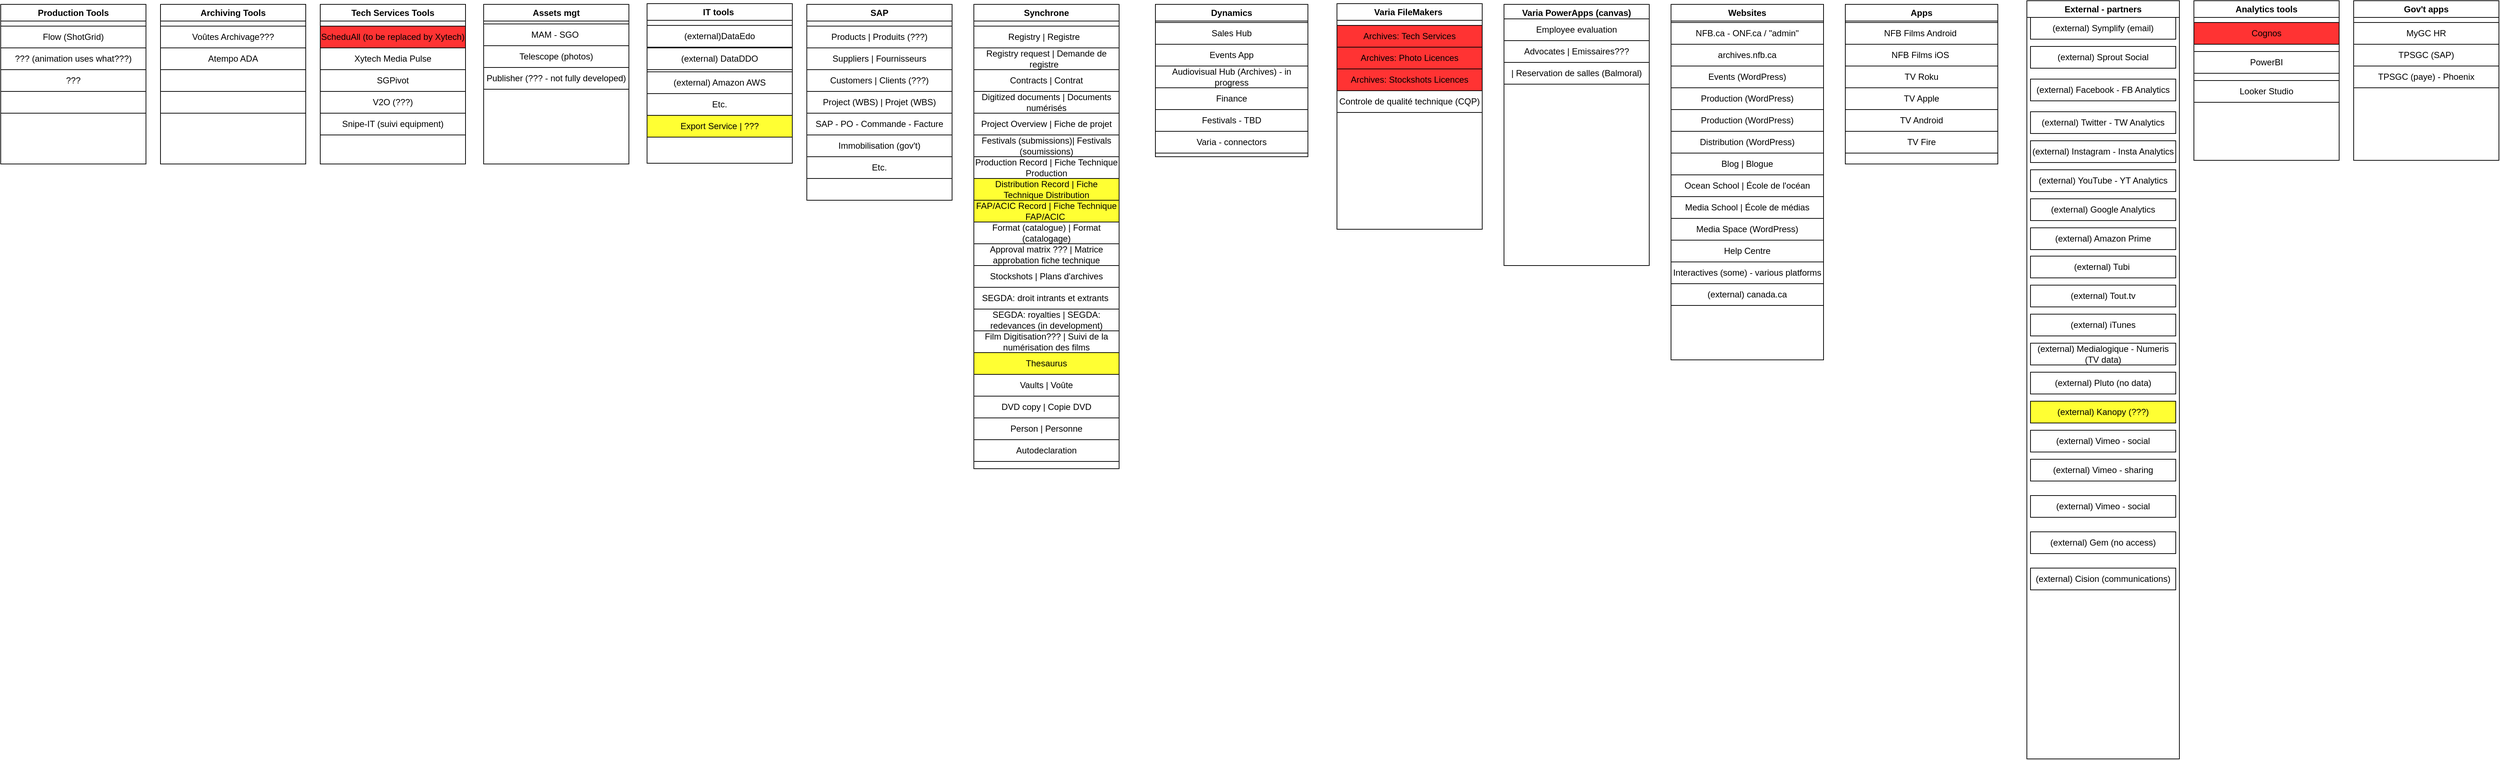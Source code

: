 <mxfile version="24.7.6">
  <diagram name="Systems inventory" id="SNAkapgPY6HxnCmydNGv">
    <mxGraphModel grid="1" page="1" gridSize="10" guides="1" tooltips="1" connect="1" arrows="1" fold="1" pageScale="1" pageWidth="850" pageHeight="1100" math="0" shadow="0">
      <root>
        <mxCell id="0" />
        <mxCell id="1" parent="0" />
        <mxCell id="j0PRnbDRKlisl1NP00z6-9" value="SAP" style="swimlane;whiteSpace=wrap;html=1;startSize=23;fillColor=none;strokeColor=#000000;" vertex="1" parent="1">
          <mxGeometry x="20" y="140" width="200" height="270" as="geometry">
            <mxRectangle x="20" y="140" width="60" height="30" as="alternateBounds" />
          </mxGeometry>
        </mxCell>
        <mxCell id="j0PRnbDRKlisl1NP00z6-10" value="Project (WBS) | Projet (WBS)" style="rounded=0;whiteSpace=wrap;html=1;" vertex="1" parent="j0PRnbDRKlisl1NP00z6-9">
          <mxGeometry y="120" width="200" height="30" as="geometry" />
        </mxCell>
        <mxCell id="j0PRnbDRKlisl1NP00z6-15" value="Suppliers | Fournisseurs" style="rounded=0;whiteSpace=wrap;html=1;" vertex="1" parent="j0PRnbDRKlisl1NP00z6-9">
          <mxGeometry y="60" width="200" height="30" as="geometry" />
        </mxCell>
        <mxCell id="j0PRnbDRKlisl1NP00z6-19" value="Customers | Clients (???)" style="rounded=0;whiteSpace=wrap;html=1;" vertex="1" parent="j0PRnbDRKlisl1NP00z6-9">
          <mxGeometry y="90" width="200" height="30" as="geometry" />
        </mxCell>
        <mxCell id="j0PRnbDRKlisl1NP00z6-29" value="Products | Produits (???)" style="rounded=0;whiteSpace=wrap;html=1;" vertex="1" parent="j0PRnbDRKlisl1NP00z6-9">
          <mxGeometry y="30" width="200" height="30" as="geometry" />
        </mxCell>
        <mxCell id="EfLBoHMQqq-CBlRIt_d9-131" value="SAP - PO - Commande - Facture" style="rounded=0;whiteSpace=wrap;html=1;" vertex="1" parent="j0PRnbDRKlisl1NP00z6-9">
          <mxGeometry y="150" width="200" height="30" as="geometry" />
        </mxCell>
        <mxCell id="7NPv9n0WX9blXaOLmNNO-3" value="Immobilisation (gov&#39;t)" style="rounded=0;whiteSpace=wrap;html=1;" vertex="1" parent="j0PRnbDRKlisl1NP00z6-9">
          <mxGeometry y="180" width="200" height="30" as="geometry" />
        </mxCell>
        <mxCell id="7NPv9n0WX9blXaOLmNNO-4" value="Etc." style="rounded=0;whiteSpace=wrap;html=1;" vertex="1" parent="j0PRnbDRKlisl1NP00z6-9">
          <mxGeometry y="210" width="200" height="30" as="geometry" />
        </mxCell>
        <mxCell id="j0PRnbDRKlisl1NP00z6-16" value="Synchrone" style="swimlane;whiteSpace=wrap;html=1;startSize=23;" vertex="1" parent="1">
          <mxGeometry x="250" y="140" width="200" height="640" as="geometry">
            <mxRectangle x="280" y="140" width="100" height="30" as="alternateBounds" />
          </mxGeometry>
        </mxCell>
        <mxCell id="j0PRnbDRKlisl1NP00z6-17" value="Registry | Registre&amp;nbsp;&amp;nbsp;" style="rounded=0;whiteSpace=wrap;html=1;" vertex="1" parent="j0PRnbDRKlisl1NP00z6-16">
          <mxGeometry y="30" width="200" height="30" as="geometry" />
        </mxCell>
        <mxCell id="8NnFMZERw5R8pvI_xSIl-4" value="Registry request | Demande de registre&amp;nbsp;&amp;nbsp;" style="rounded=0;whiteSpace=wrap;html=1;" vertex="1" parent="j0PRnbDRKlisl1NP00z6-16">
          <mxGeometry y="60" width="200" height="30" as="geometry" />
        </mxCell>
        <mxCell id="j0PRnbDRKlisl1NP00z6-18" value="Contracts | Contrat" style="rounded=0;whiteSpace=wrap;html=1;" vertex="1" parent="j0PRnbDRKlisl1NP00z6-16">
          <mxGeometry y="90" width="200" height="30" as="geometry" />
        </mxCell>
        <mxCell id="j0PRnbDRKlisl1NP00z6-32" value="Digitized documents | Documents numérisés" style="rounded=0;whiteSpace=wrap;html=1;" vertex="1" parent="j0PRnbDRKlisl1NP00z6-16">
          <mxGeometry y="120" width="200" height="30" as="geometry" />
        </mxCell>
        <mxCell id="EfLBoHMQqq-CBlRIt_d9-10" value="Project Overview | Fiche de projet" style="rounded=0;whiteSpace=wrap;html=1;" vertex="1" parent="j0PRnbDRKlisl1NP00z6-16">
          <mxGeometry y="150" width="200" height="30" as="geometry" />
        </mxCell>
        <mxCell id="j0PRnbDRKlisl1NP00z6-34" value="Festivals (submissions)| Festivals (soumissions)" style="rounded=0;whiteSpace=wrap;html=1;" vertex="1" parent="j0PRnbDRKlisl1NP00z6-16">
          <mxGeometry y="180" width="200" height="30" as="geometry" />
        </mxCell>
        <mxCell id="j0PRnbDRKlisl1NP00z6-44" value="Production Record | Fiche Technique Production" style="rounded=0;whiteSpace=wrap;html=1;" vertex="1" parent="j0PRnbDRKlisl1NP00z6-16">
          <mxGeometry y="210" width="200" height="30" as="geometry" />
        </mxCell>
        <mxCell id="j0PRnbDRKlisl1NP00z6-43" value="Distribution Record | Fiche Technique Distribution" style="rounded=0;whiteSpace=wrap;html=1;fillColor=#FFFF33;" vertex="1" parent="j0PRnbDRKlisl1NP00z6-16">
          <mxGeometry y="240" width="200" height="30" as="geometry" />
        </mxCell>
        <mxCell id="j0PRnbDRKlisl1NP00z6-46" value="FAP/ACIC Record | Fiche Technique FAP/ACIC&amp;nbsp;" style="rounded=0;whiteSpace=wrap;html=1;fillColor=#FFFF33;" vertex="1" parent="j0PRnbDRKlisl1NP00z6-16">
          <mxGeometry y="270" width="200" height="30" as="geometry" />
        </mxCell>
        <mxCell id="j0PRnbDRKlisl1NP00z6-48" value="Format (catalogue) | Format (catalogage)&lt;span style=&quot;color: rgba(0, 0, 0, 0); font-family: monospace; font-size: 0px; text-align: start; text-wrap: nowrap;&quot;&gt;%3CmxGraphModel%3E%3Croot%3E%3CmxCell%20id%3D%220%22%2F%3E%3CmxCell%20id%3D%221%22%20parent%3D%220%22%2F%3E%3CmxCell%20id%3D%222%22%20value%3D%22Format%20(catalogue)%20%7C%20Format%20(catalogage)%22%20style%3D%22rounded%3D0%3BwhiteSpace%3Dwrap%3Bhtml%3D1%3B%22%20vertex%3D%221%22%20parent%3D%221%22%3E%3CmxGeometry%20x%3D%22260%22%20y%3D%22440%22%20width%3D%22200%22%20height%3D%2230%22%20as%3D%22geometry%22%2F%3E%3C%2FmxCell%3E%3C%2Froot%3E%3C%2FmxGraphModel%3E&lt;/span&gt;" style="rounded=0;whiteSpace=wrap;html=1;" vertex="1" parent="j0PRnbDRKlisl1NP00z6-16">
          <mxGeometry y="300" width="200" height="30" as="geometry" />
        </mxCell>
        <mxCell id="j0PRnbDRKlisl1NP00z6-49" value="Approval matrix ??? | Matrice approbation fiche technique" style="rounded=0;whiteSpace=wrap;html=1;" vertex="1" parent="j0PRnbDRKlisl1NP00z6-16">
          <mxGeometry y="330" width="200" height="30" as="geometry" />
        </mxCell>
        <mxCell id="EfLBoHMQqq-CBlRIt_d9-1" value="Stockshots | Plans d&#39;archives" style="rounded=0;whiteSpace=wrap;html=1;" vertex="1" parent="j0PRnbDRKlisl1NP00z6-16">
          <mxGeometry y="360" width="200" height="30" as="geometry" />
        </mxCell>
        <mxCell id="j0PRnbDRKlisl1NP00z6-30" value="SEGDA: droit intrants et extrants&amp;nbsp;" style="rounded=0;whiteSpace=wrap;html=1;fillColor=none;" vertex="1" parent="j0PRnbDRKlisl1NP00z6-16">
          <mxGeometry y="390" width="200" height="30" as="geometry" />
        </mxCell>
        <mxCell id="EfLBoHMQqq-CBlRIt_d9-4" value="SEGDA: royalties | SEGDA: redevances (in development)" style="rounded=0;whiteSpace=wrap;html=1;fillColor=none;" vertex="1" parent="j0PRnbDRKlisl1NP00z6-16">
          <mxGeometry y="420" width="200" height="30" as="geometry" />
        </mxCell>
        <mxCell id="EfLBoHMQqq-CBlRIt_d9-6" value="Film Digitisation??? | Suivi de la numérisation des films" style="rounded=0;whiteSpace=wrap;html=1;" vertex="1" parent="j0PRnbDRKlisl1NP00z6-16">
          <mxGeometry y="450" width="200" height="30" as="geometry" />
        </mxCell>
        <mxCell id="EfLBoHMQqq-CBlRIt_d9-8" value="Thesaurus" style="rounded=0;whiteSpace=wrap;html=1;fillColor=#FFFF33;" vertex="1" parent="j0PRnbDRKlisl1NP00z6-16">
          <mxGeometry y="480" width="200" height="30" as="geometry" />
        </mxCell>
        <mxCell id="EfLBoHMQqq-CBlRIt_d9-9" value="Vaults | Voûte" style="rounded=0;whiteSpace=wrap;html=1;" vertex="1" parent="j0PRnbDRKlisl1NP00z6-16">
          <mxGeometry y="510" width="200" height="30" as="geometry" />
        </mxCell>
        <mxCell id="j0PRnbDRKlisl1NP00z6-33" value="DVD copy | Copie DVD" style="rounded=0;whiteSpace=wrap;html=1;" vertex="1" parent="j0PRnbDRKlisl1NP00z6-16">
          <mxGeometry y="540" width="200" height="30" as="geometry" />
        </mxCell>
        <mxCell id="EfLBoHMQqq-CBlRIt_d9-12" value="Person | Personne" style="rounded=0;whiteSpace=wrap;html=1;" vertex="1" parent="j0PRnbDRKlisl1NP00z6-16">
          <mxGeometry y="570" width="200" height="30" as="geometry" />
        </mxCell>
        <mxCell id="EfLBoHMQqq-CBlRIt_d9-13" value="Autodeclaration" style="rounded=0;whiteSpace=wrap;html=1;" vertex="1" parent="j0PRnbDRKlisl1NP00z6-16">
          <mxGeometry y="600" width="200" height="30" as="geometry" />
        </mxCell>
        <mxCell id="EfLBoHMQqq-CBlRIt_d9-19" value="Dynamics" style="swimlane;whiteSpace=wrap;html=1;" vertex="1" parent="1">
          <mxGeometry x="500" y="140" width="210" height="210" as="geometry" />
        </mxCell>
        <mxCell id="EfLBoHMQqq-CBlRIt_d9-39" value="Sales Hub" style="rounded=0;whiteSpace=wrap;html=1;" vertex="1" parent="EfLBoHMQqq-CBlRIt_d9-19">
          <mxGeometry y="25" width="210" height="30" as="geometry" />
        </mxCell>
        <mxCell id="EfLBoHMQqq-CBlRIt_d9-40" value="Events App" style="rounded=0;whiteSpace=wrap;html=1;" vertex="1" parent="EfLBoHMQqq-CBlRIt_d9-19">
          <mxGeometry y="55" width="210" height="30" as="geometry" />
        </mxCell>
        <mxCell id="EfLBoHMQqq-CBlRIt_d9-43" value="Audiovisual Hub (Archives) - in progress" style="rounded=0;whiteSpace=wrap;html=1;" vertex="1" parent="EfLBoHMQqq-CBlRIt_d9-19">
          <mxGeometry y="85" width="210" height="30" as="geometry" />
        </mxCell>
        <mxCell id="EfLBoHMQqq-CBlRIt_d9-50" value="Finance" style="rounded=0;whiteSpace=wrap;html=1;" vertex="1" parent="EfLBoHMQqq-CBlRIt_d9-19">
          <mxGeometry y="115" width="210" height="30" as="geometry" />
        </mxCell>
        <mxCell id="EfLBoHMQqq-CBlRIt_d9-51" value="Festivals - TBD" style="rounded=0;whiteSpace=wrap;html=1;" vertex="1" parent="EfLBoHMQqq-CBlRIt_d9-19">
          <mxGeometry y="145" width="210" height="30" as="geometry" />
        </mxCell>
        <mxCell id="EfLBoHMQqq-CBlRIt_d9-95" value="Varia - connectors" style="rounded=0;whiteSpace=wrap;html=1;" vertex="1" parent="EfLBoHMQqq-CBlRIt_d9-19">
          <mxGeometry y="175" width="210" height="30" as="geometry" />
        </mxCell>
        <mxCell id="EfLBoHMQqq-CBlRIt_d9-107" value="Varia PowerApps (canvas)" style="swimlane;whiteSpace=wrap;html=1;startSize=23;fillColor=none;strokeColor=#000000;" vertex="1" parent="1">
          <mxGeometry x="980" y="140" width="200" height="360" as="geometry">
            <mxRectangle x="20" y="140" width="60" height="30" as="alternateBounds" />
          </mxGeometry>
        </mxCell>
        <mxCell id="EfLBoHMQqq-CBlRIt_d9-108" value="| Reservation de salles (Balmoral)" style="rounded=0;whiteSpace=wrap;html=1;" vertex="1" parent="EfLBoHMQqq-CBlRIt_d9-107">
          <mxGeometry y="80" width="200" height="30" as="geometry" />
        </mxCell>
        <mxCell id="EfLBoHMQqq-CBlRIt_d9-110" value="Advocates | Emissaires???" style="rounded=0;whiteSpace=wrap;html=1;" vertex="1" parent="EfLBoHMQqq-CBlRIt_d9-107">
          <mxGeometry y="50" width="200" height="30" as="geometry" />
        </mxCell>
        <mxCell id="EfLBoHMQqq-CBlRIt_d9-111" value="Employee evaluation" style="rounded=0;whiteSpace=wrap;html=1;" vertex="1" parent="EfLBoHMQqq-CBlRIt_d9-107">
          <mxGeometry y="20" width="200" height="30" as="geometry" />
        </mxCell>
        <mxCell id="EfLBoHMQqq-CBlRIt_d9-112" value="Varia FileMakers&amp;nbsp;" style="swimlane;whiteSpace=wrap;html=1;startSize=23;fillColor=none;strokeColor=#000000;" vertex="1" parent="1">
          <mxGeometry x="750" y="139" width="200" height="311" as="geometry">
            <mxRectangle x="20" y="140" width="60" height="30" as="alternateBounds" />
          </mxGeometry>
        </mxCell>
        <mxCell id="EfLBoHMQqq-CBlRIt_d9-113" value="Controle de qualité technique (CQP)" style="rounded=0;whiteSpace=wrap;html=1;" vertex="1" parent="EfLBoHMQqq-CBlRIt_d9-112">
          <mxGeometry y="120" width="200" height="30" as="geometry" />
        </mxCell>
        <mxCell id="EfLBoHMQqq-CBlRIt_d9-114" value="Archives: Photo Licences" style="rounded=0;whiteSpace=wrap;html=1;fillColor=#FF3333;" vertex="1" parent="EfLBoHMQqq-CBlRIt_d9-112">
          <mxGeometry y="60" width="200" height="30" as="geometry" />
        </mxCell>
        <mxCell id="EfLBoHMQqq-CBlRIt_d9-115" value="Archives: Stockshots Licences" style="rounded=0;whiteSpace=wrap;html=1;fillColor=#FF3333;" vertex="1" parent="EfLBoHMQqq-CBlRIt_d9-112">
          <mxGeometry y="90" width="200" height="30" as="geometry" />
        </mxCell>
        <mxCell id="EfLBoHMQqq-CBlRIt_d9-116" value="Archives: Tech Services" style="rounded=0;whiteSpace=wrap;html=1;fillColor=#FF3333;" vertex="1" parent="EfLBoHMQqq-CBlRIt_d9-112">
          <mxGeometry y="30" width="200" height="30" as="geometry" />
        </mxCell>
        <mxCell id="xtm0gZNpwXOZrQSLIsvq-6" value="Production Tools" style="swimlane;whiteSpace=wrap;html=1;startSize=23;fillColor=none;strokeColor=#000000;" vertex="1" parent="1">
          <mxGeometry x="-1090" y="140" width="200" height="220" as="geometry">
            <mxRectangle x="20" y="140" width="60" height="30" as="alternateBounds" />
          </mxGeometry>
        </mxCell>
        <mxCell id="xtm0gZNpwXOZrQSLIsvq-7" value="" style="rounded=0;whiteSpace=wrap;html=1;" vertex="1" parent="xtm0gZNpwXOZrQSLIsvq-6">
          <mxGeometry y="120" width="200" height="30" as="geometry" />
        </mxCell>
        <mxCell id="xtm0gZNpwXOZrQSLIsvq-8" value="??? (animation uses what???)" style="rounded=0;whiteSpace=wrap;html=1;" vertex="1" parent="xtm0gZNpwXOZrQSLIsvq-6">
          <mxGeometry y="60" width="200" height="30" as="geometry" />
        </mxCell>
        <mxCell id="xtm0gZNpwXOZrQSLIsvq-9" value="???" style="rounded=0;whiteSpace=wrap;html=1;" vertex="1" parent="xtm0gZNpwXOZrQSLIsvq-6">
          <mxGeometry y="90" width="200" height="30" as="geometry" />
        </mxCell>
        <mxCell id="xtm0gZNpwXOZrQSLIsvq-10" value="Flow (ShotGrid)" style="rounded=0;whiteSpace=wrap;html=1;" vertex="1" parent="xtm0gZNpwXOZrQSLIsvq-6">
          <mxGeometry y="30" width="200" height="30" as="geometry" />
        </mxCell>
        <mxCell id="xtm0gZNpwXOZrQSLIsvq-11" value="Archiving Tools" style="swimlane;whiteSpace=wrap;html=1;startSize=23;fillColor=none;strokeColor=#000000;" vertex="1" parent="1">
          <mxGeometry x="-870" y="140" width="200" height="220" as="geometry">
            <mxRectangle x="20" y="140" width="60" height="30" as="alternateBounds" />
          </mxGeometry>
        </mxCell>
        <mxCell id="xtm0gZNpwXOZrQSLIsvq-12" value="" style="rounded=0;whiteSpace=wrap;html=1;" vertex="1" parent="xtm0gZNpwXOZrQSLIsvq-11">
          <mxGeometry y="120" width="200" height="30" as="geometry" />
        </mxCell>
        <mxCell id="xtm0gZNpwXOZrQSLIsvq-13" value="Atempo ADA" style="rounded=0;whiteSpace=wrap;html=1;" vertex="1" parent="xtm0gZNpwXOZrQSLIsvq-11">
          <mxGeometry y="60" width="200" height="30" as="geometry" />
        </mxCell>
        <mxCell id="xtm0gZNpwXOZrQSLIsvq-14" value="" style="rounded=0;whiteSpace=wrap;html=1;" vertex="1" parent="xtm0gZNpwXOZrQSLIsvq-11">
          <mxGeometry y="90" width="200" height="30" as="geometry" />
        </mxCell>
        <mxCell id="xtm0gZNpwXOZrQSLIsvq-15" value="Voûtes Archivage???" style="rounded=0;whiteSpace=wrap;html=1;" vertex="1" parent="xtm0gZNpwXOZrQSLIsvq-11">
          <mxGeometry y="30" width="200" height="30" as="geometry" />
        </mxCell>
        <mxCell id="xtm0gZNpwXOZrQSLIsvq-21" value="Tech Services Tools" style="swimlane;whiteSpace=wrap;html=1;startSize=23;fillColor=none;strokeColor=#000000;" vertex="1" parent="1">
          <mxGeometry x="-650" y="140" width="200" height="220" as="geometry">
            <mxRectangle x="20" y="140" width="60" height="30" as="alternateBounds" />
          </mxGeometry>
        </mxCell>
        <mxCell id="xtm0gZNpwXOZrQSLIsvq-22" value="V2O (???)" style="rounded=0;whiteSpace=wrap;html=1;" vertex="1" parent="xtm0gZNpwXOZrQSLIsvq-21">
          <mxGeometry y="120" width="200" height="30" as="geometry" />
        </mxCell>
        <mxCell id="xtm0gZNpwXOZrQSLIsvq-23" value="Xytech Media Pulse" style="rounded=0;whiteSpace=wrap;html=1;" vertex="1" parent="xtm0gZNpwXOZrQSLIsvq-21">
          <mxGeometry y="60" width="200" height="30" as="geometry" />
        </mxCell>
        <mxCell id="xtm0gZNpwXOZrQSLIsvq-24" value="SGPivot" style="rounded=0;whiteSpace=wrap;html=1;" vertex="1" parent="xtm0gZNpwXOZrQSLIsvq-21">
          <mxGeometry y="90" width="200" height="30" as="geometry" />
        </mxCell>
        <mxCell id="xtm0gZNpwXOZrQSLIsvq-25" value="ScheduAll (to be replaced by Xytech)" style="rounded=0;whiteSpace=wrap;html=1;fillColor=#FF3333;" vertex="1" parent="xtm0gZNpwXOZrQSLIsvq-21">
          <mxGeometry y="30" width="200" height="30" as="geometry" />
        </mxCell>
        <mxCell id="7NPv9n0WX9blXaOLmNNO-7" value="Snipe-IT (suivi equipment)" style="rounded=0;whiteSpace=wrap;html=1;" vertex="1" parent="xtm0gZNpwXOZrQSLIsvq-21">
          <mxGeometry y="150" width="200" height="30" as="geometry" />
        </mxCell>
        <mxCell id="xtm0gZNpwXOZrQSLIsvq-27" value="Assets mgt" style="swimlane;whiteSpace=wrap;html=1;startSize=23;fillColor=none;strokeColor=#000000;" vertex="1" parent="1">
          <mxGeometry x="-425" y="140" width="200" height="220" as="geometry">
            <mxRectangle x="20" y="140" width="60" height="30" as="alternateBounds" />
          </mxGeometry>
        </mxCell>
        <mxCell id="EfLBoHMQqq-CBlRIt_d9-42" value="MAM - SGO&amp;nbsp;" style="rounded=0;whiteSpace=wrap;html=1;" vertex="1" parent="xtm0gZNpwXOZrQSLIsvq-27">
          <mxGeometry y="27" width="200" height="30" as="geometry" />
        </mxCell>
        <mxCell id="EfLBoHMQqq-CBlRIt_d9-41" value="Telescope (photos)" style="rounded=0;whiteSpace=wrap;html=1;" vertex="1" parent="xtm0gZNpwXOZrQSLIsvq-27">
          <mxGeometry y="57" width="200" height="30" as="geometry" />
        </mxCell>
        <mxCell id="EfLBoHMQqq-CBlRIt_d9-33" value="Publisher (??? - not fully developed)" style="rounded=0;whiteSpace=wrap;html=1;" vertex="1" parent="xtm0gZNpwXOZrQSLIsvq-27">
          <mxGeometry y="87" width="200" height="30" as="geometry" />
        </mxCell>
        <mxCell id="xtm0gZNpwXOZrQSLIsvq-32" value="IT tools&amp;nbsp;" style="swimlane;whiteSpace=wrap;html=1;startSize=23;fillColor=none;strokeColor=#000000;" vertex="1" parent="1">
          <mxGeometry x="-200" y="139" width="200" height="220" as="geometry">
            <mxRectangle x="20" y="140" width="60" height="30" as="alternateBounds" />
          </mxGeometry>
        </mxCell>
        <mxCell id="EfLBoHMQqq-CBlRIt_d9-21" value="(external) DataDDO" style="rounded=0;whiteSpace=wrap;html=1;" vertex="1" parent="xtm0gZNpwXOZrQSLIsvq-32">
          <mxGeometry y="61" width="200" height="30" as="geometry" />
        </mxCell>
        <mxCell id="EfLBoHMQqq-CBlRIt_d9-22" value="(external)DataEdo" style="rounded=0;whiteSpace=wrap;html=1;" vertex="1" parent="xtm0gZNpwXOZrQSLIsvq-32">
          <mxGeometry y="30" width="200" height="30" as="geometry" />
        </mxCell>
        <mxCell id="EfLBoHMQqq-CBlRIt_d9-106" value="(external) Amazon AWS" style="rounded=0;whiteSpace=wrap;html=1;" vertex="1" parent="xtm0gZNpwXOZrQSLIsvq-32">
          <mxGeometry y="94" width="200" height="30" as="geometry" />
        </mxCell>
        <mxCell id="7NPv9n0WX9blXaOLmNNO-6" value="Etc." style="rounded=0;whiteSpace=wrap;html=1;" vertex="1" parent="xtm0gZNpwXOZrQSLIsvq-32">
          <mxGeometry y="124" width="200" height="30" as="geometry" />
        </mxCell>
        <mxCell id="EfLBoHMQqq-CBlRIt_d9-132" value="Export Service | ???" style="rounded=0;whiteSpace=wrap;html=1;fillColor=#FFFF33;" vertex="1" parent="xtm0gZNpwXOZrQSLIsvq-32">
          <mxGeometry y="154" width="200" height="30" as="geometry" />
        </mxCell>
        <mxCell id="dWz-Ggie_ELdCXSoMXEQ-23" value="Websites" style="swimlane;whiteSpace=wrap;html=1;startSize=23;" vertex="1" parent="1">
          <mxGeometry x="1210" y="140" width="210" height="490" as="geometry" />
        </mxCell>
        <mxCell id="dWz-Ggie_ELdCXSoMXEQ-24" value="NFB.ca - ONF.ca / &quot;admin&quot;" style="rounded=0;whiteSpace=wrap;html=1;" vertex="1" parent="dWz-Ggie_ELdCXSoMXEQ-23">
          <mxGeometry y="25" width="210" height="30" as="geometry" />
        </mxCell>
        <mxCell id="dWz-Ggie_ELdCXSoMXEQ-25" value="archives.nfb.ca" style="rounded=0;whiteSpace=wrap;html=1;" vertex="1" parent="dWz-Ggie_ELdCXSoMXEQ-23">
          <mxGeometry y="55" width="210" height="30" as="geometry" />
        </mxCell>
        <mxCell id="dWz-Ggie_ELdCXSoMXEQ-26" value="Events (WordPress)" style="rounded=0;whiteSpace=wrap;html=1;" vertex="1" parent="dWz-Ggie_ELdCXSoMXEQ-23">
          <mxGeometry y="85" width="210" height="30" as="geometry" />
        </mxCell>
        <mxCell id="dWz-Ggie_ELdCXSoMXEQ-27" value="Production (WordPress)" style="rounded=0;whiteSpace=wrap;html=1;" vertex="1" parent="dWz-Ggie_ELdCXSoMXEQ-23">
          <mxGeometry y="115" width="210" height="30" as="geometry" />
        </mxCell>
        <mxCell id="dWz-Ggie_ELdCXSoMXEQ-28" value="(external) canada.ca" style="rounded=0;whiteSpace=wrap;html=1;" vertex="1" parent="dWz-Ggie_ELdCXSoMXEQ-23">
          <mxGeometry y="385" width="210" height="30" as="geometry" />
        </mxCell>
        <mxCell id="dWz-Ggie_ELdCXSoMXEQ-29" value="Production (WordPress)" style="rounded=0;whiteSpace=wrap;html=1;" vertex="1" parent="dWz-Ggie_ELdCXSoMXEQ-23">
          <mxGeometry y="145" width="210" height="30" as="geometry" />
        </mxCell>
        <mxCell id="dWz-Ggie_ELdCXSoMXEQ-30" value="Distribution (WordPress)" style="rounded=0;whiteSpace=wrap;html=1;" vertex="1" parent="dWz-Ggie_ELdCXSoMXEQ-23">
          <mxGeometry y="175" width="210" height="30" as="geometry" />
        </mxCell>
        <mxCell id="dWz-Ggie_ELdCXSoMXEQ-31" value="Blog | Blogue" style="rounded=0;whiteSpace=wrap;html=1;" vertex="1" parent="dWz-Ggie_ELdCXSoMXEQ-23">
          <mxGeometry y="205" width="210" height="30" as="geometry" />
        </mxCell>
        <mxCell id="dWz-Ggie_ELdCXSoMXEQ-32" value="Ocean School | École de l&#39;océan" style="rounded=0;whiteSpace=wrap;html=1;" vertex="1" parent="dWz-Ggie_ELdCXSoMXEQ-23">
          <mxGeometry y="235" width="210" height="30" as="geometry" />
        </mxCell>
        <mxCell id="dWz-Ggie_ELdCXSoMXEQ-33" value="Media School | École de médias" style="rounded=0;whiteSpace=wrap;html=1;" vertex="1" parent="dWz-Ggie_ELdCXSoMXEQ-23">
          <mxGeometry y="265" width="210" height="30" as="geometry" />
        </mxCell>
        <mxCell id="dWz-Ggie_ELdCXSoMXEQ-34" value="Media Space (WordPress)" style="rounded=0;whiteSpace=wrap;html=1;" vertex="1" parent="dWz-Ggie_ELdCXSoMXEQ-23">
          <mxGeometry y="295" width="210" height="30" as="geometry" />
        </mxCell>
        <mxCell id="dWz-Ggie_ELdCXSoMXEQ-35" value="Interactives (some) - various platforms" style="rounded=0;whiteSpace=wrap;html=1;" vertex="1" parent="dWz-Ggie_ELdCXSoMXEQ-23">
          <mxGeometry y="355" width="210" height="30" as="geometry" />
        </mxCell>
        <mxCell id="dWz-Ggie_ELdCXSoMXEQ-36" value="Help Centre" style="rounded=0;whiteSpace=wrap;html=1;" vertex="1" parent="dWz-Ggie_ELdCXSoMXEQ-23">
          <mxGeometry y="325" width="210" height="30" as="geometry" />
        </mxCell>
        <mxCell id="dWz-Ggie_ELdCXSoMXEQ-37" value="Apps" style="swimlane;whiteSpace=wrap;html=1;startSize=23;" vertex="1" parent="1">
          <mxGeometry x="1450" y="140" width="210" height="220" as="geometry" />
        </mxCell>
        <mxCell id="dWz-Ggie_ELdCXSoMXEQ-38" value="NFB Films Android&amp;nbsp;" style="rounded=0;whiteSpace=wrap;html=1;" vertex="1" parent="dWz-Ggie_ELdCXSoMXEQ-37">
          <mxGeometry y="25" width="210" height="30" as="geometry" />
        </mxCell>
        <mxCell id="dWz-Ggie_ELdCXSoMXEQ-39" value="NFB Films iOS&amp;nbsp;" style="rounded=0;whiteSpace=wrap;html=1;" vertex="1" parent="dWz-Ggie_ELdCXSoMXEQ-37">
          <mxGeometry y="55" width="210" height="30" as="geometry" />
        </mxCell>
        <mxCell id="dWz-Ggie_ELdCXSoMXEQ-40" value="TV Roku" style="rounded=0;whiteSpace=wrap;html=1;" vertex="1" parent="dWz-Ggie_ELdCXSoMXEQ-37">
          <mxGeometry y="85" width="210" height="30" as="geometry" />
        </mxCell>
        <mxCell id="dWz-Ggie_ELdCXSoMXEQ-41" value="TV Apple" style="rounded=0;whiteSpace=wrap;html=1;" vertex="1" parent="dWz-Ggie_ELdCXSoMXEQ-37">
          <mxGeometry y="115" width="210" height="30" as="geometry" />
        </mxCell>
        <mxCell id="dWz-Ggie_ELdCXSoMXEQ-42" value="TV Android" style="rounded=0;whiteSpace=wrap;html=1;" vertex="1" parent="dWz-Ggie_ELdCXSoMXEQ-37">
          <mxGeometry y="145" width="210" height="30" as="geometry" />
        </mxCell>
        <mxCell id="dWz-Ggie_ELdCXSoMXEQ-43" value="TV Fire" style="rounded=0;whiteSpace=wrap;html=1;" vertex="1" parent="dWz-Ggie_ELdCXSoMXEQ-37">
          <mxGeometry y="175" width="210" height="30" as="geometry" />
        </mxCell>
        <mxCell id="r3UwiPpkkGutJQHzu7cD-4" value="Gov&#39;t apps" style="swimlane;whiteSpace=wrap;html=1;startSize=23;fillColor=none;strokeColor=#000000;" vertex="1" parent="1">
          <mxGeometry x="2150" y="135" width="200" height="220" as="geometry">
            <mxRectangle x="20" y="140" width="60" height="30" as="alternateBounds" />
          </mxGeometry>
        </mxCell>
        <mxCell id="r3UwiPpkkGutJQHzu7cD-6" value="TPSGC (SAP)" style="rounded=0;whiteSpace=wrap;html=1;" vertex="1" parent="r3UwiPpkkGutJQHzu7cD-4">
          <mxGeometry y="60" width="200" height="30" as="geometry" />
        </mxCell>
        <mxCell id="r3UwiPpkkGutJQHzu7cD-7" value="TPSGC (paye) - Phoenix" style="rounded=0;whiteSpace=wrap;html=1;" vertex="1" parent="r3UwiPpkkGutJQHzu7cD-4">
          <mxGeometry y="90" width="200" height="30" as="geometry" />
        </mxCell>
        <mxCell id="r3UwiPpkkGutJQHzu7cD-8" value="MyGC HR" style="rounded=0;whiteSpace=wrap;html=1;" vertex="1" parent="r3UwiPpkkGutJQHzu7cD-4">
          <mxGeometry y="30" width="200" height="30" as="geometry" />
        </mxCell>
        <mxCell id="CyqHT1cvAs0QcPUjKYGp-3" value="External - partners" style="swimlane;whiteSpace=wrap;html=1;startSize=23;" vertex="1" parent="1">
          <mxGeometry x="1700" y="135" width="210" height="1045" as="geometry" />
        </mxCell>
        <mxCell id="ZXEGl0SLkYUYffllCMIX-1" value="(external) Symplify (email)" style="rounded=0;whiteSpace=wrap;html=1;" vertex="1" parent="CyqHT1cvAs0QcPUjKYGp-3">
          <mxGeometry x="5" y="23" width="200" height="30" as="geometry" />
        </mxCell>
        <mxCell id="ZXEGl0SLkYUYffllCMIX-2" value="(external)&amp;nbsp;Sprout Social" style="rounded=0;whiteSpace=wrap;html=1;" vertex="1" parent="CyqHT1cvAs0QcPUjKYGp-3">
          <mxGeometry x="5" y="63" width="200" height="30" as="geometry" />
        </mxCell>
        <mxCell id="ZXEGl0SLkYUYffllCMIX-3" value="(external)&amp;nbsp;Facebook - FB Analytics" style="rounded=0;whiteSpace=wrap;html=1;" vertex="1" parent="CyqHT1cvAs0QcPUjKYGp-3">
          <mxGeometry x="5" y="108" width="200" height="30" as="geometry" />
        </mxCell>
        <mxCell id="ZXEGl0SLkYUYffllCMIX-4" value="(external) Cision (communications)" style="rounded=0;whiteSpace=wrap;html=1;" vertex="1" parent="CyqHT1cvAs0QcPUjKYGp-3">
          <mxGeometry x="5" y="782" width="200" height="30" as="geometry" />
        </mxCell>
        <mxCell id="ZXEGl0SLkYUYffllCMIX-5" value="(external)&amp;nbsp;Twitter - TW Analytics" style="rounded=0;whiteSpace=wrap;html=1;" vertex="1" parent="CyqHT1cvAs0QcPUjKYGp-3">
          <mxGeometry x="5" y="153" width="200" height="30" as="geometry" />
        </mxCell>
        <mxCell id="ZXEGl0SLkYUYffllCMIX-6" value="(external)&amp;nbsp;Instagram - Insta Analytics" style="rounded=0;whiteSpace=wrap;html=1;" vertex="1" parent="CyqHT1cvAs0QcPUjKYGp-3">
          <mxGeometry x="5" y="193" width="200" height="30" as="geometry" />
        </mxCell>
        <mxCell id="ZXEGl0SLkYUYffllCMIX-7" value="(external)&amp;nbsp;YouTube - YT Analytics" style="rounded=0;whiteSpace=wrap;html=1;" vertex="1" parent="CyqHT1cvAs0QcPUjKYGp-3">
          <mxGeometry x="5" y="233" width="200" height="30" as="geometry" />
        </mxCell>
        <mxCell id="ZXEGl0SLkYUYffllCMIX-8" value="(external)&amp;nbsp;Google Analytics" style="rounded=0;whiteSpace=wrap;html=1;" vertex="1" parent="CyqHT1cvAs0QcPUjKYGp-3">
          <mxGeometry x="5" y="273" width="200" height="30" as="geometry" />
        </mxCell>
        <mxCell id="ZXEGl0SLkYUYffllCMIX-9" value="(external) Amazon Prime" style="rounded=0;whiteSpace=wrap;html=1;" vertex="1" parent="CyqHT1cvAs0QcPUjKYGp-3">
          <mxGeometry x="5" y="313" width="200" height="30" as="geometry" />
        </mxCell>
        <mxCell id="ZXEGl0SLkYUYffllCMIX-10" value="(external) Tubi&amp;nbsp;" style="rounded=0;whiteSpace=wrap;html=1;" vertex="1" parent="CyqHT1cvAs0QcPUjKYGp-3">
          <mxGeometry x="5" y="352" width="200" height="30" as="geometry" />
        </mxCell>
        <mxCell id="ZXEGl0SLkYUYffllCMIX-11" value="(external) Tout.tv" style="rounded=0;whiteSpace=wrap;html=1;" vertex="1" parent="CyqHT1cvAs0QcPUjKYGp-3">
          <mxGeometry x="5" y="392" width="200" height="30" as="geometry" />
        </mxCell>
        <mxCell id="ZXEGl0SLkYUYffllCMIX-12" value="(external) Gem (no access)" style="rounded=0;whiteSpace=wrap;html=1;" vertex="1" parent="CyqHT1cvAs0QcPUjKYGp-3">
          <mxGeometry x="5" y="732" width="200" height="30" as="geometry" />
        </mxCell>
        <mxCell id="ZXEGl0SLkYUYffllCMIX-13" value="(external) Medialogique - Numeris (TV data)" style="rounded=0;whiteSpace=wrap;html=1;" vertex="1" parent="CyqHT1cvAs0QcPUjKYGp-3">
          <mxGeometry x="5" y="472" width="200" height="30" as="geometry" />
        </mxCell>
        <mxCell id="ZXEGl0SLkYUYffllCMIX-14" value="(external) Pluto (no data)" style="rounded=0;whiteSpace=wrap;html=1;" vertex="1" parent="CyqHT1cvAs0QcPUjKYGp-3">
          <mxGeometry x="5" y="512" width="200" height="30" as="geometry" />
        </mxCell>
        <mxCell id="ZXEGl0SLkYUYffllCMIX-15" value="(external) Kanopy (???)" style="rounded=0;whiteSpace=wrap;html=1;fillColor=#FFFF33;" vertex="1" parent="CyqHT1cvAs0QcPUjKYGp-3">
          <mxGeometry x="5" y="552" width="200" height="30" as="geometry" />
        </mxCell>
        <mxCell id="ZXEGl0SLkYUYffllCMIX-16" value="(external) Vimeo - social" style="rounded=0;whiteSpace=wrap;html=1;" vertex="1" parent="CyqHT1cvAs0QcPUjKYGp-3">
          <mxGeometry x="5" y="592" width="200" height="30" as="geometry" />
        </mxCell>
        <mxCell id="ZXEGl0SLkYUYffllCMIX-17" value="(external) Vimeo - sharing" style="rounded=0;whiteSpace=wrap;html=1;" vertex="1" parent="CyqHT1cvAs0QcPUjKYGp-3">
          <mxGeometry x="5" y="632" width="200" height="30" as="geometry" />
        </mxCell>
        <mxCell id="ZXEGl0SLkYUYffllCMIX-18" value="(external) Vimeo - social" style="rounded=0;whiteSpace=wrap;html=1;" vertex="1" parent="CyqHT1cvAs0QcPUjKYGp-3">
          <mxGeometry x="5" y="682" width="200" height="30" as="geometry" />
        </mxCell>
        <mxCell id="ZXEGl0SLkYUYffllCMIX-19" value="(external) iTunes" style="rounded=0;whiteSpace=wrap;html=1;" vertex="1" parent="CyqHT1cvAs0QcPUjKYGp-3">
          <mxGeometry x="5" y="432" width="200" height="30" as="geometry" />
        </mxCell>
        <mxCell id="CyqHT1cvAs0QcPUjKYGp-10" value="Analytics tools" style="swimlane;whiteSpace=wrap;html=1;startSize=23;fillColor=none;strokeColor=#000000;" vertex="1" parent="1">
          <mxGeometry x="1930" y="135" width="200" height="220" as="geometry">
            <mxRectangle x="20" y="140" width="60" height="30" as="alternateBounds" />
          </mxGeometry>
        </mxCell>
        <mxCell id="r3UwiPpkkGutJQHzu7cD-1" value="Cognos" style="rounded=0;whiteSpace=wrap;html=1;fillColor=#FF3333;" vertex="1" parent="CyqHT1cvAs0QcPUjKYGp-10">
          <mxGeometry y="30" width="200" height="30" as="geometry" />
        </mxCell>
        <mxCell id="r3UwiPpkkGutJQHzu7cD-2" value="PowerBI" style="rounded=0;whiteSpace=wrap;html=1;" vertex="1" parent="CyqHT1cvAs0QcPUjKYGp-10">
          <mxGeometry y="70" width="200" height="30" as="geometry" />
        </mxCell>
        <mxCell id="r3UwiPpkkGutJQHzu7cD-3" value="Looker Studio" style="rounded=0;whiteSpace=wrap;html=1;" vertex="1" parent="CyqHT1cvAs0QcPUjKYGp-10">
          <mxGeometry y="110" width="200" height="30" as="geometry" />
        </mxCell>
      </root>
    </mxGraphModel>
  </diagram>
</mxfile>
